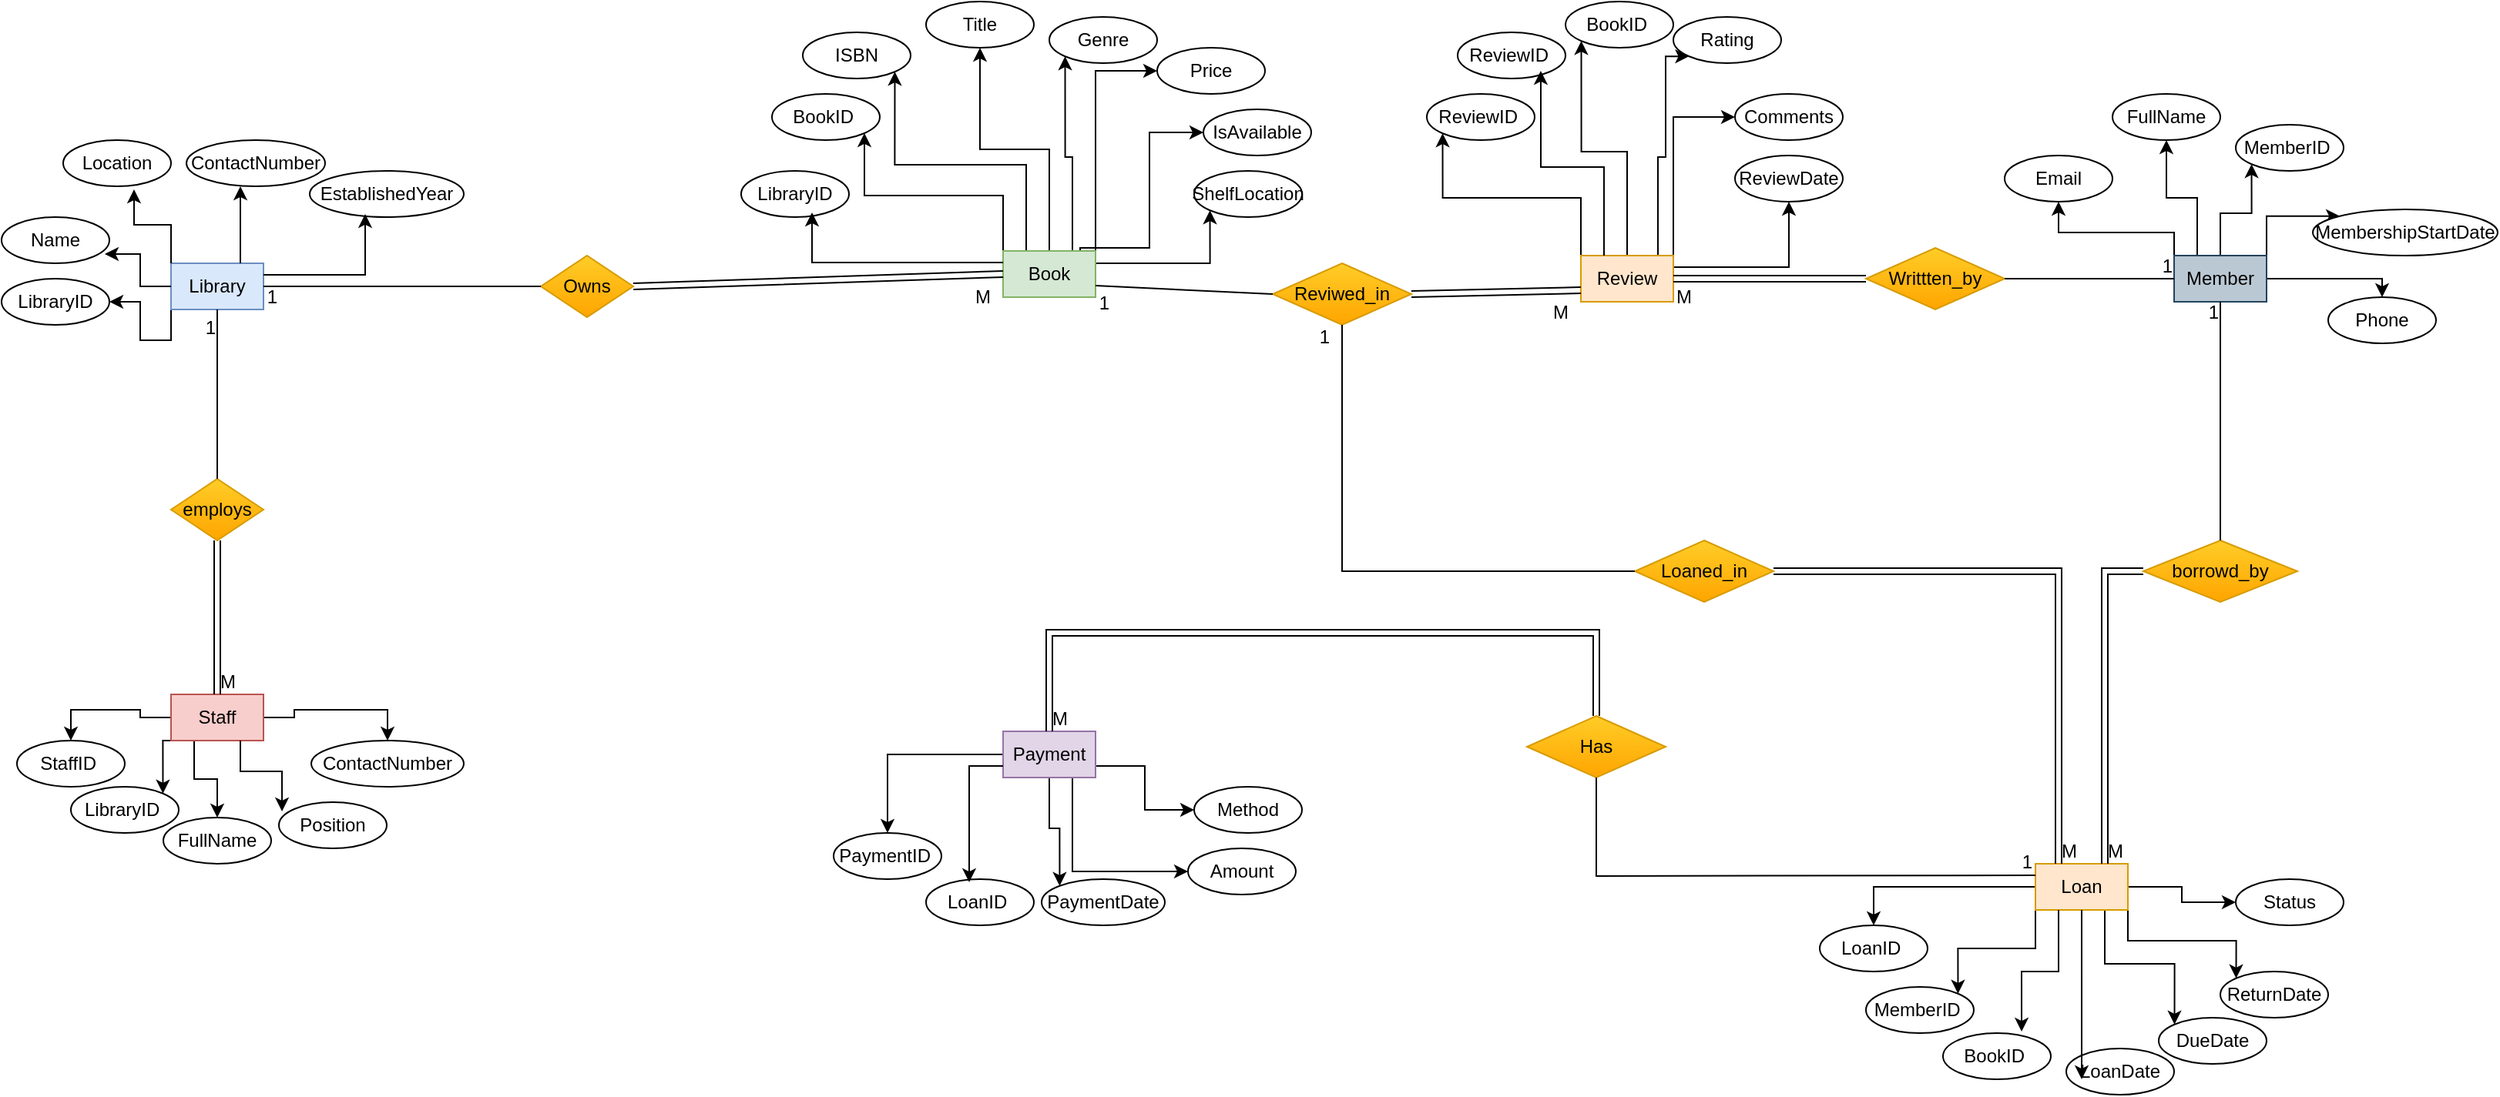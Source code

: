 <mxfile version="27.1.1">
  <diagram name="Page-1" id="rBHFA6Y7nBq18i1wPeov">
    <mxGraphModel dx="464" dy="776" grid="1" gridSize="10" guides="1" tooltips="1" connect="1" arrows="1" fold="1" page="1" pageScale="1" pageWidth="827" pageHeight="1169" math="0" shadow="0">
      <root>
        <mxCell id="0" />
        <mxCell id="1" parent="0" />
        <mxCell id="kbJRGEqropHdvLp3n68f-18" style="edgeStyle=orthogonalEdgeStyle;rounded=0;orthogonalLoop=1;jettySize=auto;html=1;exitX=0;exitY=1;exitDx=0;exitDy=0;entryX=1;entryY=0.5;entryDx=0;entryDy=0;" parent="1" source="kbJRGEqropHdvLp3n68f-1" target="kbJRGEqropHdvLp3n68f-14" edge="1">
          <mxGeometry relative="1" as="geometry" />
        </mxCell>
        <mxCell id="kbJRGEqropHdvLp3n68f-1" value="Library" style="rounded=0;whiteSpace=wrap;html=1;fillColor=#dae8fc;strokeColor=#6c8ebf;" parent="1" vertex="1">
          <mxGeometry x="130" y="310" width="60" height="30" as="geometry" />
        </mxCell>
        <mxCell id="kbJRGEqropHdvLp3n68f-150" style="edgeStyle=orthogonalEdgeStyle;rounded=0;orthogonalLoop=1;jettySize=auto;html=1;exitX=0;exitY=0;exitDx=0;exitDy=0;" parent="1" source="kbJRGEqropHdvLp3n68f-2" target="kbJRGEqropHdvLp3n68f-26" edge="1">
          <mxGeometry relative="1" as="geometry">
            <Array as="points">
              <mxPoint x="670" y="266" />
              <mxPoint x="580" y="266" />
            </Array>
          </mxGeometry>
        </mxCell>
        <mxCell id="kbJRGEqropHdvLp3n68f-151" style="edgeStyle=orthogonalEdgeStyle;rounded=0;orthogonalLoop=1;jettySize=auto;html=1;exitX=0.25;exitY=0;exitDx=0;exitDy=0;entryX=1;entryY=1;entryDx=0;entryDy=0;" parent="1" source="kbJRGEqropHdvLp3n68f-2" target="kbJRGEqropHdvLp3n68f-25" edge="1">
          <mxGeometry relative="1" as="geometry" />
        </mxCell>
        <mxCell id="kbJRGEqropHdvLp3n68f-152" style="edgeStyle=orthogonalEdgeStyle;rounded=0;orthogonalLoop=1;jettySize=auto;html=1;exitX=0.5;exitY=0;exitDx=0;exitDy=0;entryX=0.5;entryY=1;entryDx=0;entryDy=0;" parent="1" source="kbJRGEqropHdvLp3n68f-2" target="kbJRGEqropHdvLp3n68f-24" edge="1">
          <mxGeometry relative="1" as="geometry">
            <mxPoint x="670" y="190" as="targetPoint" />
          </mxGeometry>
        </mxCell>
        <mxCell id="kbJRGEqropHdvLp3n68f-153" style="edgeStyle=orthogonalEdgeStyle;rounded=0;orthogonalLoop=1;jettySize=auto;html=1;exitX=0.75;exitY=0;exitDx=0;exitDy=0;entryX=0;entryY=1;entryDx=0;entryDy=0;" parent="1" source="kbJRGEqropHdvLp3n68f-2" target="kbJRGEqropHdvLp3n68f-23" edge="1">
          <mxGeometry relative="1" as="geometry" />
        </mxCell>
        <mxCell id="kbJRGEqropHdvLp3n68f-154" style="edgeStyle=orthogonalEdgeStyle;rounded=0;orthogonalLoop=1;jettySize=auto;html=1;exitX=1;exitY=0;exitDx=0;exitDy=0;entryX=0;entryY=0.5;entryDx=0;entryDy=0;" parent="1" source="kbJRGEqropHdvLp3n68f-2" target="kbJRGEqropHdvLp3n68f-22" edge="1">
          <mxGeometry relative="1" as="geometry" />
        </mxCell>
        <mxCell id="kbJRGEqropHdvLp3n68f-155" style="edgeStyle=orthogonalEdgeStyle;rounded=0;orthogonalLoop=1;jettySize=auto;html=1;exitX=1;exitY=0.25;exitDx=0;exitDy=0;entryX=0;entryY=0.5;entryDx=0;entryDy=0;" parent="1" source="kbJRGEqropHdvLp3n68f-2" target="kbJRGEqropHdvLp3n68f-21" edge="1">
          <mxGeometry relative="1" as="geometry">
            <Array as="points">
              <mxPoint x="720" y="310" />
              <mxPoint x="720" y="300" />
              <mxPoint x="765" y="300" />
              <mxPoint x="765" y="225" />
            </Array>
          </mxGeometry>
        </mxCell>
        <mxCell id="kbJRGEqropHdvLp3n68f-156" style="edgeStyle=orthogonalEdgeStyle;rounded=0;orthogonalLoop=1;jettySize=auto;html=1;exitX=1;exitY=0.5;exitDx=0;exitDy=0;entryX=0;entryY=1;entryDx=0;entryDy=0;" parent="1" source="kbJRGEqropHdvLp3n68f-2" target="kbJRGEqropHdvLp3n68f-34" edge="1">
          <mxGeometry relative="1" as="geometry">
            <Array as="points">
              <mxPoint x="730" y="310" />
              <mxPoint x="804" y="310" />
            </Array>
          </mxGeometry>
        </mxCell>
        <mxCell id="kbJRGEqropHdvLp3n68f-2" value="Book" style="rounded=0;whiteSpace=wrap;html=1;fillColor=#d5e8d4;strokeColor=#82b366;" parent="1" vertex="1">
          <mxGeometry x="670" y="302" width="60" height="30" as="geometry" />
        </mxCell>
        <mxCell id="kbJRGEqropHdvLp3n68f-164" style="edgeStyle=orthogonalEdgeStyle;rounded=0;orthogonalLoop=1;jettySize=auto;html=1;exitX=0;exitY=0;exitDx=0;exitDy=0;entryX=0.5;entryY=1;entryDx=0;entryDy=0;" parent="1" source="kbJRGEqropHdvLp3n68f-3" target="kbJRGEqropHdvLp3n68f-30" edge="1">
          <mxGeometry relative="1" as="geometry">
            <Array as="points">
              <mxPoint x="1430" y="290" />
              <mxPoint x="1355" y="290" />
            </Array>
          </mxGeometry>
        </mxCell>
        <mxCell id="kbJRGEqropHdvLp3n68f-165" style="edgeStyle=orthogonalEdgeStyle;rounded=0;orthogonalLoop=1;jettySize=auto;html=1;exitX=0.25;exitY=0;exitDx=0;exitDy=0;entryX=0.5;entryY=1;entryDx=0;entryDy=0;" parent="1" source="kbJRGEqropHdvLp3n68f-3" target="kbJRGEqropHdvLp3n68f-29" edge="1">
          <mxGeometry relative="1" as="geometry" />
        </mxCell>
        <mxCell id="kbJRGEqropHdvLp3n68f-166" style="edgeStyle=orthogonalEdgeStyle;rounded=0;orthogonalLoop=1;jettySize=auto;html=1;exitX=0.5;exitY=0;exitDx=0;exitDy=0;entryX=0;entryY=1;entryDx=0;entryDy=0;" parent="1" source="kbJRGEqropHdvLp3n68f-3" target="kbJRGEqropHdvLp3n68f-28" edge="1">
          <mxGeometry relative="1" as="geometry" />
        </mxCell>
        <mxCell id="kbJRGEqropHdvLp3n68f-167" style="edgeStyle=orthogonalEdgeStyle;rounded=0;orthogonalLoop=1;jettySize=auto;html=1;exitX=1;exitY=0;exitDx=0;exitDy=0;entryX=0;entryY=0;entryDx=0;entryDy=0;" parent="1" source="kbJRGEqropHdvLp3n68f-3" target="kbJRGEqropHdvLp3n68f-32" edge="1">
          <mxGeometry relative="1" as="geometry" />
        </mxCell>
        <mxCell id="kbJRGEqropHdvLp3n68f-168" style="edgeStyle=orthogonalEdgeStyle;rounded=0;orthogonalLoop=1;jettySize=auto;html=1;exitX=1;exitY=0.5;exitDx=0;exitDy=0;entryX=0.5;entryY=0;entryDx=0;entryDy=0;" parent="1" source="kbJRGEqropHdvLp3n68f-3" target="kbJRGEqropHdvLp3n68f-31" edge="1">
          <mxGeometry relative="1" as="geometry">
            <Array as="points">
              <mxPoint x="1565" y="320" />
            </Array>
          </mxGeometry>
        </mxCell>
        <mxCell id="kbJRGEqropHdvLp3n68f-3" value="Member" style="rounded=0;whiteSpace=wrap;html=1;fillColor=#bac8d3;strokeColor=#23445d;" parent="1" vertex="1">
          <mxGeometry x="1430" y="305" width="60" height="30" as="geometry" />
        </mxCell>
        <mxCell id="kbJRGEqropHdvLp3n68f-67" style="edgeStyle=orthogonalEdgeStyle;rounded=0;orthogonalLoop=1;jettySize=auto;html=1;exitX=0;exitY=0.5;exitDx=0;exitDy=0;" parent="1" source="kbJRGEqropHdvLp3n68f-5" target="kbJRGEqropHdvLp3n68f-35" edge="1">
          <mxGeometry relative="1" as="geometry" />
        </mxCell>
        <mxCell id="kbJRGEqropHdvLp3n68f-68" style="edgeStyle=orthogonalEdgeStyle;rounded=0;orthogonalLoop=1;jettySize=auto;html=1;exitX=0;exitY=1;exitDx=0;exitDy=0;entryX=1;entryY=0;entryDx=0;entryDy=0;" parent="1" source="kbJRGEqropHdvLp3n68f-5" target="kbJRGEqropHdvLp3n68f-36" edge="1">
          <mxGeometry relative="1" as="geometry" />
        </mxCell>
        <mxCell id="kbJRGEqropHdvLp3n68f-71" style="edgeStyle=orthogonalEdgeStyle;rounded=0;orthogonalLoop=1;jettySize=auto;html=1;exitX=0.75;exitY=1;exitDx=0;exitDy=0;entryX=0;entryY=0;entryDx=0;entryDy=0;" parent="1" source="kbJRGEqropHdvLp3n68f-5" target="kbJRGEqropHdvLp3n68f-39" edge="1">
          <mxGeometry relative="1" as="geometry" />
        </mxCell>
        <mxCell id="kbJRGEqropHdvLp3n68f-73" style="edgeStyle=orthogonalEdgeStyle;rounded=0;orthogonalLoop=1;jettySize=auto;html=1;exitX=1;exitY=1;exitDx=0;exitDy=0;entryX=0;entryY=0;entryDx=0;entryDy=0;" parent="1" source="kbJRGEqropHdvLp3n68f-5" target="kbJRGEqropHdvLp3n68f-40" edge="1">
          <mxGeometry relative="1" as="geometry" />
        </mxCell>
        <mxCell id="kbJRGEqropHdvLp3n68f-74" style="edgeStyle=orthogonalEdgeStyle;rounded=0;orthogonalLoop=1;jettySize=auto;html=1;exitX=1;exitY=0.5;exitDx=0;exitDy=0;entryX=0;entryY=0.5;entryDx=0;entryDy=0;" parent="1" source="kbJRGEqropHdvLp3n68f-5" target="kbJRGEqropHdvLp3n68f-41" edge="1">
          <mxGeometry relative="1" as="geometry" />
        </mxCell>
        <mxCell id="kbJRGEqropHdvLp3n68f-5" value="Loan" style="rounded=0;whiteSpace=wrap;html=1;fillColor=#ffe6cc;strokeColor=#d79b00;" parent="1" vertex="1">
          <mxGeometry x="1340" y="700" width="60" height="30" as="geometry" />
        </mxCell>
        <mxCell id="kbJRGEqropHdvLp3n68f-80" style="edgeStyle=orthogonalEdgeStyle;rounded=0;orthogonalLoop=1;jettySize=auto;html=1;exitX=0;exitY=0.5;exitDx=0;exitDy=0;" parent="1" source="kbJRGEqropHdvLp3n68f-6" target="kbJRGEqropHdvLp3n68f-45" edge="1">
          <mxGeometry relative="1" as="geometry" />
        </mxCell>
        <mxCell id="kbJRGEqropHdvLp3n68f-169" style="edgeStyle=orthogonalEdgeStyle;rounded=0;orthogonalLoop=1;jettySize=auto;html=1;exitX=1;exitY=0.75;exitDx=0;exitDy=0;entryX=0;entryY=0.5;entryDx=0;entryDy=0;" parent="1" source="kbJRGEqropHdvLp3n68f-6" target="kbJRGEqropHdvLp3n68f-47" edge="1">
          <mxGeometry relative="1" as="geometry" />
        </mxCell>
        <mxCell id="kbJRGEqropHdvLp3n68f-171" style="edgeStyle=orthogonalEdgeStyle;rounded=0;orthogonalLoop=1;jettySize=auto;html=1;exitX=0.5;exitY=1;exitDx=0;exitDy=0;entryX=0;entryY=0;entryDx=0;entryDy=0;" parent="1" source="kbJRGEqropHdvLp3n68f-6" target="kbJRGEqropHdvLp3n68f-44" edge="1">
          <mxGeometry relative="1" as="geometry" />
        </mxCell>
        <mxCell id="kbJRGEqropHdvLp3n68f-172" style="edgeStyle=orthogonalEdgeStyle;rounded=0;orthogonalLoop=1;jettySize=auto;html=1;exitX=0.75;exitY=1;exitDx=0;exitDy=0;entryX=0;entryY=0.5;entryDx=0;entryDy=0;" parent="1" source="kbJRGEqropHdvLp3n68f-6" target="kbJRGEqropHdvLp3n68f-46" edge="1">
          <mxGeometry relative="1" as="geometry" />
        </mxCell>
        <mxCell id="kbJRGEqropHdvLp3n68f-6" value="Payment" style="rounded=0;whiteSpace=wrap;html=1;fillColor=#e1d5e7;strokeColor=#9673a6;" parent="1" vertex="1">
          <mxGeometry x="670" y="614" width="60" height="30" as="geometry" />
        </mxCell>
        <mxCell id="kbJRGEqropHdvLp3n68f-75" style="edgeStyle=orthogonalEdgeStyle;rounded=0;orthogonalLoop=1;jettySize=auto;html=1;exitX=0;exitY=0.5;exitDx=0;exitDy=0;entryX=0.5;entryY=0;entryDx=0;entryDy=0;" parent="1" source="kbJRGEqropHdvLp3n68f-7" target="kbJRGEqropHdvLp3n68f-49" edge="1">
          <mxGeometry relative="1" as="geometry" />
        </mxCell>
        <mxCell id="kbJRGEqropHdvLp3n68f-76" style="edgeStyle=orthogonalEdgeStyle;rounded=0;orthogonalLoop=1;jettySize=auto;html=1;exitX=0;exitY=1;exitDx=0;exitDy=0;entryX=1;entryY=0;entryDx=0;entryDy=0;" parent="1" source="kbJRGEqropHdvLp3n68f-7" target="kbJRGEqropHdvLp3n68f-50" edge="1">
          <mxGeometry relative="1" as="geometry" />
        </mxCell>
        <mxCell id="kbJRGEqropHdvLp3n68f-77" style="edgeStyle=orthogonalEdgeStyle;rounded=0;orthogonalLoop=1;jettySize=auto;html=1;exitX=0.25;exitY=1;exitDx=0;exitDy=0;" parent="1" source="kbJRGEqropHdvLp3n68f-7" target="kbJRGEqropHdvLp3n68f-51" edge="1">
          <mxGeometry relative="1" as="geometry" />
        </mxCell>
        <mxCell id="kbJRGEqropHdvLp3n68f-79" style="edgeStyle=orthogonalEdgeStyle;rounded=0;orthogonalLoop=1;jettySize=auto;html=1;exitX=1;exitY=0.5;exitDx=0;exitDy=0;entryX=0.5;entryY=0;entryDx=0;entryDy=0;" parent="1" source="kbJRGEqropHdvLp3n68f-7" target="kbJRGEqropHdvLp3n68f-53" edge="1">
          <mxGeometry relative="1" as="geometry" />
        </mxCell>
        <mxCell id="kbJRGEqropHdvLp3n68f-7" value="Staff" style="rounded=0;whiteSpace=wrap;html=1;fillColor=#f8cecc;strokeColor=#b85450;" parent="1" vertex="1">
          <mxGeometry x="130" y="590" width="60" height="30" as="geometry" />
        </mxCell>
        <mxCell id="kbJRGEqropHdvLp3n68f-157" style="edgeStyle=orthogonalEdgeStyle;rounded=0;orthogonalLoop=1;jettySize=auto;html=1;exitX=0;exitY=0;exitDx=0;exitDy=0;entryX=0;entryY=1;entryDx=0;entryDy=0;" parent="1" source="kbJRGEqropHdvLp3n68f-8" target="kbJRGEqropHdvLp3n68f-54" edge="1">
          <mxGeometry relative="1" as="geometry" />
        </mxCell>
        <mxCell id="kbJRGEqropHdvLp3n68f-159" style="edgeStyle=orthogonalEdgeStyle;rounded=0;orthogonalLoop=1;jettySize=auto;html=1;exitX=0.5;exitY=0;exitDx=0;exitDy=0;entryX=0;entryY=1;entryDx=0;entryDy=0;" parent="1" source="kbJRGEqropHdvLp3n68f-8" target="kbJRGEqropHdvLp3n68f-56" edge="1">
          <mxGeometry relative="1" as="geometry" />
        </mxCell>
        <mxCell id="kbJRGEqropHdvLp3n68f-160" style="edgeStyle=orthogonalEdgeStyle;rounded=0;orthogonalLoop=1;jettySize=auto;html=1;exitX=0.75;exitY=0;exitDx=0;exitDy=0;entryX=0;entryY=1;entryDx=0;entryDy=0;" parent="1" source="kbJRGEqropHdvLp3n68f-8" target="kbJRGEqropHdvLp3n68f-57" edge="1">
          <mxGeometry relative="1" as="geometry">
            <Array as="points">
              <mxPoint x="1095" y="241" />
              <mxPoint x="1100" y="241" />
              <mxPoint x="1100" y="176" />
            </Array>
          </mxGeometry>
        </mxCell>
        <mxCell id="kbJRGEqropHdvLp3n68f-161" style="edgeStyle=orthogonalEdgeStyle;rounded=0;orthogonalLoop=1;jettySize=auto;html=1;exitX=1;exitY=0;exitDx=0;exitDy=0;entryX=0;entryY=0.5;entryDx=0;entryDy=0;" parent="1" source="kbJRGEqropHdvLp3n68f-8" target="kbJRGEqropHdvLp3n68f-58" edge="1">
          <mxGeometry relative="1" as="geometry" />
        </mxCell>
        <mxCell id="kbJRGEqropHdvLp3n68f-162" style="edgeStyle=orthogonalEdgeStyle;rounded=0;orthogonalLoop=1;jettySize=auto;html=1;exitX=1;exitY=0.25;exitDx=0;exitDy=0;" parent="1" source="kbJRGEqropHdvLp3n68f-8" target="kbJRGEqropHdvLp3n68f-59" edge="1">
          <mxGeometry relative="1" as="geometry" />
        </mxCell>
        <mxCell id="kbJRGEqropHdvLp3n68f-8" value="Review" style="rounded=0;whiteSpace=wrap;html=1;fillColor=#ffe6cc;strokeColor=#d79b00;" parent="1" vertex="1">
          <mxGeometry x="1045" y="305" width="60" height="30" as="geometry" />
        </mxCell>
        <mxCell id="kbJRGEqropHdvLp3n68f-10" value="Location" style="ellipse;whiteSpace=wrap;html=1;" parent="1" vertex="1">
          <mxGeometry x="60" y="230" width="70" height="30" as="geometry" />
        </mxCell>
        <mxCell id="kbJRGEqropHdvLp3n68f-11" value="ContactNumber" style="ellipse;whiteSpace=wrap;html=1;" parent="1" vertex="1">
          <mxGeometry x="140" y="230" width="90" height="30" as="geometry" />
        </mxCell>
        <mxCell id="kbJRGEqropHdvLp3n68f-12" value="EstablishedYear" style="ellipse;whiteSpace=wrap;html=1;" parent="1" vertex="1">
          <mxGeometry x="220" y="250" width="100" height="30" as="geometry" />
        </mxCell>
        <mxCell id="kbJRGEqropHdvLp3n68f-13" value="Name" style="ellipse;whiteSpace=wrap;html=1;" parent="1" vertex="1">
          <mxGeometry x="20" y="280" width="70" height="30" as="geometry" />
        </mxCell>
        <mxCell id="kbJRGEqropHdvLp3n68f-14" value="LibraryID" style="ellipse;whiteSpace=wrap;html=1;" parent="1" vertex="1">
          <mxGeometry x="20" y="320" width="70" height="30" as="geometry" />
        </mxCell>
        <mxCell id="kbJRGEqropHdvLp3n68f-15" style="edgeStyle=orthogonalEdgeStyle;rounded=0;orthogonalLoop=1;jettySize=auto;html=1;exitX=1;exitY=0.25;exitDx=0;exitDy=0;entryX=0.36;entryY=0.933;entryDx=0;entryDy=0;entryPerimeter=0;" parent="1" source="kbJRGEqropHdvLp3n68f-1" target="kbJRGEqropHdvLp3n68f-12" edge="1">
          <mxGeometry relative="1" as="geometry" />
        </mxCell>
        <mxCell id="kbJRGEqropHdvLp3n68f-16" style="edgeStyle=orthogonalEdgeStyle;rounded=0;orthogonalLoop=1;jettySize=auto;html=1;exitX=0.75;exitY=0;exitDx=0;exitDy=0;entryX=0.389;entryY=1;entryDx=0;entryDy=0;entryPerimeter=0;" parent="1" source="kbJRGEqropHdvLp3n68f-1" target="kbJRGEqropHdvLp3n68f-11" edge="1">
          <mxGeometry relative="1" as="geometry" />
        </mxCell>
        <mxCell id="kbJRGEqropHdvLp3n68f-19" style="edgeStyle=orthogonalEdgeStyle;rounded=0;orthogonalLoop=1;jettySize=auto;html=1;exitX=0;exitY=0.5;exitDx=0;exitDy=0;entryX=0.957;entryY=0.8;entryDx=0;entryDy=0;entryPerimeter=0;" parent="1" source="kbJRGEqropHdvLp3n68f-1" target="kbJRGEqropHdvLp3n68f-13" edge="1">
          <mxGeometry relative="1" as="geometry" />
        </mxCell>
        <mxCell id="kbJRGEqropHdvLp3n68f-20" style="edgeStyle=orthogonalEdgeStyle;rounded=0;orthogonalLoop=1;jettySize=auto;html=1;exitX=0;exitY=0;exitDx=0;exitDy=0;entryX=0.657;entryY=1.067;entryDx=0;entryDy=0;entryPerimeter=0;" parent="1" source="kbJRGEqropHdvLp3n68f-1" target="kbJRGEqropHdvLp3n68f-10" edge="1">
          <mxGeometry relative="1" as="geometry" />
        </mxCell>
        <mxCell id="kbJRGEqropHdvLp3n68f-21" value="IsAvailable" style="ellipse;whiteSpace=wrap;html=1;" parent="1" vertex="1">
          <mxGeometry x="800" y="210" width="70" height="30" as="geometry" />
        </mxCell>
        <mxCell id="kbJRGEqropHdvLp3n68f-22" value="Price" style="ellipse;whiteSpace=wrap;html=1;" parent="1" vertex="1">
          <mxGeometry x="770" y="170" width="70" height="30" as="geometry" />
        </mxCell>
        <mxCell id="kbJRGEqropHdvLp3n68f-23" value="Genre" style="ellipse;whiteSpace=wrap;html=1;" parent="1" vertex="1">
          <mxGeometry x="700" y="150" width="70" height="30" as="geometry" />
        </mxCell>
        <mxCell id="kbJRGEqropHdvLp3n68f-24" value="Title" style="ellipse;whiteSpace=wrap;html=1;" parent="1" vertex="1">
          <mxGeometry x="620" y="140" width="70" height="30" as="geometry" />
        </mxCell>
        <mxCell id="kbJRGEqropHdvLp3n68f-25" value="ISBN" style="ellipse;whiteSpace=wrap;html=1;" parent="1" vertex="1">
          <mxGeometry x="540" y="160" width="70" height="30" as="geometry" />
        </mxCell>
        <mxCell id="kbJRGEqropHdvLp3n68f-26" value="BookID&amp;nbsp;" style="ellipse;whiteSpace=wrap;html=1;" parent="1" vertex="1">
          <mxGeometry x="520" y="200" width="70" height="30" as="geometry" />
        </mxCell>
        <mxCell id="kbJRGEqropHdvLp3n68f-27" value="LibraryID" style="ellipse;whiteSpace=wrap;html=1;" parent="1" vertex="1">
          <mxGeometry x="500" y="250" width="70" height="30" as="geometry" />
        </mxCell>
        <mxCell id="kbJRGEqropHdvLp3n68f-28" value="MemberID&amp;nbsp;" style="ellipse;whiteSpace=wrap;html=1;" parent="1" vertex="1">
          <mxGeometry x="1470" y="220" width="70" height="30" as="geometry" />
        </mxCell>
        <mxCell id="kbJRGEqropHdvLp3n68f-29" value="FullName" style="ellipse;whiteSpace=wrap;html=1;" parent="1" vertex="1">
          <mxGeometry x="1390" y="200" width="70" height="30" as="geometry" />
        </mxCell>
        <mxCell id="kbJRGEqropHdvLp3n68f-30" value="Email" style="ellipse;whiteSpace=wrap;html=1;" parent="1" vertex="1">
          <mxGeometry x="1320" y="240" width="70" height="30" as="geometry" />
        </mxCell>
        <mxCell id="kbJRGEqropHdvLp3n68f-31" value="Phone" style="ellipse;whiteSpace=wrap;html=1;" parent="1" vertex="1">
          <mxGeometry x="1530" y="332" width="70" height="30" as="geometry" />
        </mxCell>
        <mxCell id="kbJRGEqropHdvLp3n68f-32" value="MembershipStartDate" style="ellipse;whiteSpace=wrap;html=1;" parent="1" vertex="1">
          <mxGeometry x="1520" y="275" width="120" height="30" as="geometry" />
        </mxCell>
        <mxCell id="kbJRGEqropHdvLp3n68f-34" value="ShelfLocation" style="ellipse;whiteSpace=wrap;html=1;" parent="1" vertex="1">
          <mxGeometry x="794" y="250" width="70" height="30" as="geometry" />
        </mxCell>
        <mxCell id="kbJRGEqropHdvLp3n68f-35" value="LoanID&amp;nbsp;" style="ellipse;whiteSpace=wrap;html=1;" parent="1" vertex="1">
          <mxGeometry x="1200" y="740" width="70" height="30" as="geometry" />
        </mxCell>
        <mxCell id="kbJRGEqropHdvLp3n68f-36" value="MemberID&amp;nbsp;" style="ellipse;whiteSpace=wrap;html=1;" parent="1" vertex="1">
          <mxGeometry x="1230" y="780" width="70" height="30" as="geometry" />
        </mxCell>
        <mxCell id="kbJRGEqropHdvLp3n68f-37" value="BookID&amp;nbsp;" style="ellipse;whiteSpace=wrap;html=1;" parent="1" vertex="1">
          <mxGeometry x="1280" y="810" width="70" height="30" as="geometry" />
        </mxCell>
        <mxCell id="kbJRGEqropHdvLp3n68f-38" value="LoanDate" style="ellipse;whiteSpace=wrap;html=1;" parent="1" vertex="1">
          <mxGeometry x="1360" y="820" width="70" height="30" as="geometry" />
        </mxCell>
        <mxCell id="kbJRGEqropHdvLp3n68f-39" value="DueDate" style="ellipse;whiteSpace=wrap;html=1;" parent="1" vertex="1">
          <mxGeometry x="1420" y="800" width="70" height="30" as="geometry" />
        </mxCell>
        <mxCell id="kbJRGEqropHdvLp3n68f-40" value="ReturnDate" style="ellipse;whiteSpace=wrap;html=1;" parent="1" vertex="1">
          <mxGeometry x="1460" y="770" width="70" height="30" as="geometry" />
        </mxCell>
        <mxCell id="kbJRGEqropHdvLp3n68f-41" value="Status" style="ellipse;whiteSpace=wrap;html=1;" parent="1" vertex="1">
          <mxGeometry x="1470" y="710" width="70" height="30" as="geometry" />
        </mxCell>
        <mxCell id="kbJRGEqropHdvLp3n68f-42" value="LoanID&amp;nbsp;" style="ellipse;whiteSpace=wrap;html=1;" parent="1" vertex="1">
          <mxGeometry x="620" y="710" width="70" height="30" as="geometry" />
        </mxCell>
        <mxCell id="kbJRGEqropHdvLp3n68f-44" value="PaymentDate" style="ellipse;whiteSpace=wrap;html=1;" parent="1" vertex="1">
          <mxGeometry x="695" y="710" width="80" height="30" as="geometry" />
        </mxCell>
        <mxCell id="kbJRGEqropHdvLp3n68f-45" value="PaymentID&amp;nbsp;" style="ellipse;whiteSpace=wrap;html=1;" parent="1" vertex="1">
          <mxGeometry x="560" y="680" width="70" height="30" as="geometry" />
        </mxCell>
        <mxCell id="kbJRGEqropHdvLp3n68f-46" value="&lt;div&gt;Amount&lt;/div&gt;" style="ellipse;whiteSpace=wrap;html=1;" parent="1" vertex="1">
          <mxGeometry x="790" y="690" width="70" height="30" as="geometry" />
        </mxCell>
        <mxCell id="kbJRGEqropHdvLp3n68f-47" value="Method" style="ellipse;whiteSpace=wrap;html=1;" parent="1" vertex="1">
          <mxGeometry x="794" y="650" width="70" height="30" as="geometry" />
        </mxCell>
        <mxCell id="kbJRGEqropHdvLp3n68f-49" value="StaffID&amp;nbsp;" style="ellipse;whiteSpace=wrap;html=1;" parent="1" vertex="1">
          <mxGeometry x="30" y="620" width="70" height="30" as="geometry" />
        </mxCell>
        <mxCell id="kbJRGEqropHdvLp3n68f-50" value="LibraryID&amp;nbsp;" style="ellipse;whiteSpace=wrap;html=1;" parent="1" vertex="1">
          <mxGeometry x="65" y="650" width="70" height="30" as="geometry" />
        </mxCell>
        <mxCell id="kbJRGEqropHdvLp3n68f-51" value="FullName" style="ellipse;whiteSpace=wrap;html=1;" parent="1" vertex="1">
          <mxGeometry x="125" y="670" width="70" height="30" as="geometry" />
        </mxCell>
        <mxCell id="kbJRGEqropHdvLp3n68f-52" value="Position" style="ellipse;whiteSpace=wrap;html=1;" parent="1" vertex="1">
          <mxGeometry x="200" y="660" width="70" height="30" as="geometry" />
        </mxCell>
        <mxCell id="kbJRGEqropHdvLp3n68f-53" value="ContactNumber" style="ellipse;whiteSpace=wrap;html=1;" parent="1" vertex="1">
          <mxGeometry x="221" y="620" width="99" height="30" as="geometry" />
        </mxCell>
        <mxCell id="kbJRGEqropHdvLp3n68f-54" value="ReviewID&amp;nbsp;" style="ellipse;whiteSpace=wrap;html=1;" parent="1" vertex="1">
          <mxGeometry x="945" y="200" width="70" height="30" as="geometry" />
        </mxCell>
        <mxCell id="kbJRGEqropHdvLp3n68f-55" value="ReviewID&amp;nbsp;" style="ellipse;whiteSpace=wrap;html=1;" parent="1" vertex="1">
          <mxGeometry x="965" y="160" width="70" height="30" as="geometry" />
        </mxCell>
        <mxCell id="kbJRGEqropHdvLp3n68f-56" value="BookID&amp;nbsp;" style="ellipse;whiteSpace=wrap;html=1;" parent="1" vertex="1">
          <mxGeometry x="1035" y="140" width="70" height="30" as="geometry" />
        </mxCell>
        <mxCell id="kbJRGEqropHdvLp3n68f-57" value="Rating" style="ellipse;whiteSpace=wrap;html=1;" parent="1" vertex="1">
          <mxGeometry x="1105" y="150" width="70" height="30" as="geometry" />
        </mxCell>
        <mxCell id="kbJRGEqropHdvLp3n68f-58" value="Comments" style="ellipse;whiteSpace=wrap;html=1;" parent="1" vertex="1">
          <mxGeometry x="1145" y="200" width="70" height="30" as="geometry" />
        </mxCell>
        <mxCell id="kbJRGEqropHdvLp3n68f-59" value="ReviewDate" style="ellipse;whiteSpace=wrap;html=1;" parent="1" vertex="1">
          <mxGeometry x="1145" y="240" width="70" height="30" as="geometry" />
        </mxCell>
        <mxCell id="kbJRGEqropHdvLp3n68f-69" style="edgeStyle=orthogonalEdgeStyle;rounded=0;orthogonalLoop=1;jettySize=auto;html=1;exitX=0.25;exitY=1;exitDx=0;exitDy=0;entryX=0.729;entryY=-0.033;entryDx=0;entryDy=0;entryPerimeter=0;" parent="1" source="kbJRGEqropHdvLp3n68f-5" target="kbJRGEqropHdvLp3n68f-37" edge="1">
          <mxGeometry relative="1" as="geometry" />
        </mxCell>
        <mxCell id="kbJRGEqropHdvLp3n68f-70" style="edgeStyle=orthogonalEdgeStyle;rounded=0;orthogonalLoop=1;jettySize=auto;html=1;exitX=0.5;exitY=1;exitDx=0;exitDy=0;entryX=0.143;entryY=0.667;entryDx=0;entryDy=0;entryPerimeter=0;" parent="1" source="kbJRGEqropHdvLp3n68f-5" target="kbJRGEqropHdvLp3n68f-38" edge="1">
          <mxGeometry relative="1" as="geometry" />
        </mxCell>
        <mxCell id="kbJRGEqropHdvLp3n68f-78" style="edgeStyle=orthogonalEdgeStyle;rounded=0;orthogonalLoop=1;jettySize=auto;html=1;exitX=0.75;exitY=1;exitDx=0;exitDy=0;entryX=0.029;entryY=0.2;entryDx=0;entryDy=0;entryPerimeter=0;" parent="1" source="kbJRGEqropHdvLp3n68f-7" target="kbJRGEqropHdvLp3n68f-52" edge="1">
          <mxGeometry relative="1" as="geometry" />
        </mxCell>
        <mxCell id="kbJRGEqropHdvLp3n68f-108" value="Owns" style="rhombus;whiteSpace=wrap;html=1;fillColor=#ffcd28;gradientColor=#ffa500;strokeColor=#d79b00;" parent="1" vertex="1">
          <mxGeometry x="370" y="305" width="60" height="40" as="geometry" />
        </mxCell>
        <mxCell id="kbJRGEqropHdvLp3n68f-118" value="employs" style="rhombus;whiteSpace=wrap;html=1;fillColor=#ffcd28;gradientColor=#ffa500;strokeColor=#d79b00;" parent="1" vertex="1">
          <mxGeometry x="130" y="450" width="60" height="40" as="geometry" />
        </mxCell>
        <mxCell id="kbJRGEqropHdvLp3n68f-128" value="Reviwed_in" style="rhombus;whiteSpace=wrap;html=1;fillColor=#ffcd28;gradientColor=#ffa500;strokeColor=#d79b00;" parent="1" vertex="1">
          <mxGeometry x="845" y="310" width="90" height="40" as="geometry" />
        </mxCell>
        <mxCell id="kbJRGEqropHdvLp3n68f-132" value="Writtten_by" style="rhombus;whiteSpace=wrap;html=1;fillColor=#ffcd28;gradientColor=#ffa500;strokeColor=#d79b00;" parent="1" vertex="1">
          <mxGeometry x="1230" y="300" width="90" height="40" as="geometry" />
        </mxCell>
        <mxCell id="kbJRGEqropHdvLp3n68f-136" value="Loaned_in" style="rhombus;whiteSpace=wrap;html=1;fillColor=#ffcd28;gradientColor=#ffa500;strokeColor=#d79b00;" parent="1" vertex="1">
          <mxGeometry x="1080" y="490" width="90" height="40" as="geometry" />
        </mxCell>
        <mxCell id="kbJRGEqropHdvLp3n68f-141" value="borrowd_by" style="rhombus;whiteSpace=wrap;html=1;fillColor=#ffcd28;gradientColor=#ffa500;strokeColor=#d79b00;" parent="1" vertex="1">
          <mxGeometry x="1410" y="490" width="100" height="40" as="geometry" />
        </mxCell>
        <mxCell id="kbJRGEqropHdvLp3n68f-145" value="Has" style="rhombus;whiteSpace=wrap;html=1;fillColor=#ffcd28;gradientColor=#ffa500;strokeColor=#d79b00;" parent="1" vertex="1">
          <mxGeometry x="1010" y="604" width="90" height="40" as="geometry" />
        </mxCell>
        <mxCell id="kbJRGEqropHdvLp3n68f-149" style="edgeStyle=orthogonalEdgeStyle;rounded=0;orthogonalLoop=1;jettySize=auto;html=1;exitX=0;exitY=0.25;exitDx=0;exitDy=0;entryX=0.657;entryY=0.9;entryDx=0;entryDy=0;entryPerimeter=0;" parent="1" source="kbJRGEqropHdvLp3n68f-2" target="kbJRGEqropHdvLp3n68f-27" edge="1">
          <mxGeometry relative="1" as="geometry" />
        </mxCell>
        <mxCell id="kbJRGEqropHdvLp3n68f-158" style="edgeStyle=orthogonalEdgeStyle;rounded=0;orthogonalLoop=1;jettySize=auto;html=1;exitX=0.25;exitY=0;exitDx=0;exitDy=0;entryX=0.771;entryY=0.833;entryDx=0;entryDy=0;entryPerimeter=0;" parent="1" source="kbJRGEqropHdvLp3n68f-8" target="kbJRGEqropHdvLp3n68f-55" edge="1">
          <mxGeometry relative="1" as="geometry" />
        </mxCell>
        <mxCell id="kbJRGEqropHdvLp3n68f-170" style="edgeStyle=orthogonalEdgeStyle;rounded=0;orthogonalLoop=1;jettySize=auto;html=1;exitX=0;exitY=0.75;exitDx=0;exitDy=0;entryX=0.4;entryY=0.067;entryDx=0;entryDy=0;entryPerimeter=0;" parent="1" source="kbJRGEqropHdvLp3n68f-6" target="kbJRGEqropHdvLp3n68f-42" edge="1">
          <mxGeometry relative="1" as="geometry" />
        </mxCell>
        <mxCell id="c0_FOmQ_EOammGazaXns-1" value="" style="endArrow=none;html=1;rounded=0;exitX=0.5;exitY=0;exitDx=0;exitDy=0;entryX=0.5;entryY=1;entryDx=0;entryDy=0;" edge="1" parent="1" source="kbJRGEqropHdvLp3n68f-118" target="kbJRGEqropHdvLp3n68f-1">
          <mxGeometry relative="1" as="geometry">
            <mxPoint x="160" y="400" as="sourcePoint" />
            <mxPoint x="320" y="400" as="targetPoint" />
          </mxGeometry>
        </mxCell>
        <mxCell id="c0_FOmQ_EOammGazaXns-2" value="1" style="resizable=0;html=1;whiteSpace=wrap;align=right;verticalAlign=bottom;" connectable="0" vertex="1" parent="c0_FOmQ_EOammGazaXns-1">
          <mxGeometry x="1" relative="1" as="geometry">
            <mxPoint y="20" as="offset" />
          </mxGeometry>
        </mxCell>
        <mxCell id="c0_FOmQ_EOammGazaXns-3" value="" style="shape=link;html=1;rounded=0;exitX=0.5;exitY=0;exitDx=0;exitDy=0;entryX=0.5;entryY=1;entryDx=0;entryDy=0;" edge="1" parent="1" source="kbJRGEqropHdvLp3n68f-7" target="kbJRGEqropHdvLp3n68f-118">
          <mxGeometry relative="1" as="geometry">
            <mxPoint x="160" y="400" as="sourcePoint" />
            <mxPoint x="320" y="400" as="targetPoint" />
          </mxGeometry>
        </mxCell>
        <mxCell id="c0_FOmQ_EOammGazaXns-4" value="M" style="resizable=0;html=1;whiteSpace=wrap;align=left;verticalAlign=bottom;" connectable="0" vertex="1" parent="c0_FOmQ_EOammGazaXns-3">
          <mxGeometry x="-1" relative="1" as="geometry" />
        </mxCell>
        <mxCell id="c0_FOmQ_EOammGazaXns-6" value="" style="endArrow=none;html=1;rounded=0;entryX=0;entryY=0.5;entryDx=0;entryDy=0;exitX=1;exitY=0.5;exitDx=0;exitDy=0;" edge="1" parent="1" source="kbJRGEqropHdvLp3n68f-1" target="kbJRGEqropHdvLp3n68f-108">
          <mxGeometry relative="1" as="geometry">
            <mxPoint x="195" y="362" as="sourcePoint" />
            <mxPoint x="355" y="362" as="targetPoint" />
          </mxGeometry>
        </mxCell>
        <mxCell id="c0_FOmQ_EOammGazaXns-7" value="1" style="resizable=0;html=1;whiteSpace=wrap;align=right;verticalAlign=bottom;" connectable="0" vertex="1" parent="c0_FOmQ_EOammGazaXns-6">
          <mxGeometry x="1" relative="1" as="geometry">
            <mxPoint x="-170" y="15" as="offset" />
          </mxGeometry>
        </mxCell>
        <mxCell id="c0_FOmQ_EOammGazaXns-8" value="" style="shape=link;html=1;rounded=0;exitX=0;exitY=0.5;exitDx=0;exitDy=0;entryX=1;entryY=0.5;entryDx=0;entryDy=0;" edge="1" parent="1" source="kbJRGEqropHdvLp3n68f-2" target="kbJRGEqropHdvLp3n68f-108">
          <mxGeometry relative="1" as="geometry">
            <mxPoint x="440" y="380" as="sourcePoint" />
            <mxPoint x="600" y="380" as="targetPoint" />
          </mxGeometry>
        </mxCell>
        <mxCell id="c0_FOmQ_EOammGazaXns-9" value="M" style="resizable=0;html=1;whiteSpace=wrap;align=left;verticalAlign=bottom;" connectable="0" vertex="1" parent="c0_FOmQ_EOammGazaXns-8">
          <mxGeometry x="-1" relative="1" as="geometry">
            <mxPoint x="-20" y="23" as="offset" />
          </mxGeometry>
        </mxCell>
        <mxCell id="c0_FOmQ_EOammGazaXns-11" value="" style="endArrow=none;html=1;rounded=0;entryX=1;entryY=0.75;entryDx=0;entryDy=0;exitX=0;exitY=0.5;exitDx=0;exitDy=0;" edge="1" parent="1" source="kbJRGEqropHdvLp3n68f-128" target="kbJRGEqropHdvLp3n68f-2">
          <mxGeometry relative="1" as="geometry">
            <mxPoint x="720" y="400" as="sourcePoint" />
            <mxPoint x="880" y="400" as="targetPoint" />
          </mxGeometry>
        </mxCell>
        <mxCell id="c0_FOmQ_EOammGazaXns-12" value="1" style="resizable=0;html=1;whiteSpace=wrap;align=right;verticalAlign=bottom;" connectable="0" vertex="1" parent="c0_FOmQ_EOammGazaXns-11">
          <mxGeometry x="1" relative="1" as="geometry">
            <mxPoint x="10" y="20" as="offset" />
          </mxGeometry>
        </mxCell>
        <mxCell id="c0_FOmQ_EOammGazaXns-13" value="" style="shape=link;html=1;rounded=0;entryX=1;entryY=0.5;entryDx=0;entryDy=0;exitX=0;exitY=0.75;exitDx=0;exitDy=0;" edge="1" parent="1" source="kbJRGEqropHdvLp3n68f-8" target="kbJRGEqropHdvLp3n68f-128">
          <mxGeometry relative="1" as="geometry">
            <mxPoint x="1040" y="330" as="sourcePoint" />
            <mxPoint x="930" y="340" as="targetPoint" />
          </mxGeometry>
        </mxCell>
        <mxCell id="c0_FOmQ_EOammGazaXns-14" value="M" style="resizable=0;html=1;whiteSpace=wrap;align=left;verticalAlign=bottom;" connectable="0" vertex="1" parent="c0_FOmQ_EOammGazaXns-13">
          <mxGeometry x="-1" relative="1" as="geometry">
            <mxPoint x="-20" y="23" as="offset" />
          </mxGeometry>
        </mxCell>
        <mxCell id="c0_FOmQ_EOammGazaXns-15" value="" style="endArrow=none;html=1;rounded=0;exitX=0;exitY=0.5;exitDx=0;exitDy=0;entryX=0.5;entryY=1;entryDx=0;entryDy=0;" edge="1" parent="1" source="kbJRGEqropHdvLp3n68f-136" target="kbJRGEqropHdvLp3n68f-128">
          <mxGeometry relative="1" as="geometry">
            <mxPoint x="1075" y="530" as="sourcePoint" />
            <mxPoint x="885" y="370" as="targetPoint" />
            <Array as="points">
              <mxPoint x="890" y="510" />
            </Array>
          </mxGeometry>
        </mxCell>
        <mxCell id="c0_FOmQ_EOammGazaXns-16" value="1" style="resizable=0;html=1;whiteSpace=wrap;align=right;verticalAlign=bottom;" connectable="0" vertex="1" parent="c0_FOmQ_EOammGazaXns-15">
          <mxGeometry x="1" relative="1" as="geometry">
            <mxPoint x="-7" y="16" as="offset" />
          </mxGeometry>
        </mxCell>
        <mxCell id="c0_FOmQ_EOammGazaXns-17" value="" style="shape=link;html=1;rounded=0;entryX=0.5;entryY=0;entryDx=0;entryDy=0;exitX=0.5;exitY=0;exitDx=0;exitDy=0;" edge="1" parent="1" source="kbJRGEqropHdvLp3n68f-6" target="kbJRGEqropHdvLp3n68f-145">
          <mxGeometry relative="1" as="geometry">
            <mxPoint x="794" y="560" as="sourcePoint" />
            <mxPoint x="954" y="560" as="targetPoint" />
            <Array as="points">
              <mxPoint x="700" y="550" />
              <mxPoint x="1055" y="550" />
            </Array>
          </mxGeometry>
        </mxCell>
        <mxCell id="c0_FOmQ_EOammGazaXns-18" value="M" style="resizable=0;html=1;whiteSpace=wrap;align=left;verticalAlign=bottom;" connectable="0" vertex="1" parent="c0_FOmQ_EOammGazaXns-17">
          <mxGeometry x="-1" relative="1" as="geometry" />
        </mxCell>
        <mxCell id="c0_FOmQ_EOammGazaXns-20" value="" style="shape=link;html=1;rounded=0;exitX=0.25;exitY=0;exitDx=0;exitDy=0;entryX=1;entryY=0.5;entryDx=0;entryDy=0;" edge="1" parent="1" source="kbJRGEqropHdvLp3n68f-5" target="kbJRGEqropHdvLp3n68f-136">
          <mxGeometry relative="1" as="geometry">
            <mxPoint x="1100" y="500" as="sourcePoint" />
            <mxPoint x="1260" y="500" as="targetPoint" />
            <Array as="points">
              <mxPoint x="1355" y="510" />
            </Array>
          </mxGeometry>
        </mxCell>
        <mxCell id="c0_FOmQ_EOammGazaXns-21" value="M" style="resizable=0;html=1;whiteSpace=wrap;align=left;verticalAlign=bottom;" connectable="0" vertex="1" parent="c0_FOmQ_EOammGazaXns-20">
          <mxGeometry x="-1" relative="1" as="geometry" />
        </mxCell>
        <mxCell id="c0_FOmQ_EOammGazaXns-25" value="" style="shape=link;html=1;rounded=0;exitX=0.75;exitY=0;exitDx=0;exitDy=0;entryX=0;entryY=0.5;entryDx=0;entryDy=0;" edge="1" parent="1" source="kbJRGEqropHdvLp3n68f-5" target="kbJRGEqropHdvLp3n68f-141">
          <mxGeometry relative="1" as="geometry">
            <mxPoint x="1390" y="500" as="sourcePoint" />
            <mxPoint x="1550" y="500" as="targetPoint" />
            <Array as="points">
              <mxPoint x="1385" y="510" />
            </Array>
          </mxGeometry>
        </mxCell>
        <mxCell id="c0_FOmQ_EOammGazaXns-26" value="M" style="resizable=0;html=1;whiteSpace=wrap;align=left;verticalAlign=bottom;" connectable="0" vertex="1" parent="c0_FOmQ_EOammGazaXns-25">
          <mxGeometry x="-1" relative="1" as="geometry" />
        </mxCell>
        <mxCell id="c0_FOmQ_EOammGazaXns-28" value="" style="endArrow=none;html=1;rounded=0;entryX=0.5;entryY=1;entryDx=0;entryDy=0;exitX=0.5;exitY=0;exitDx=0;exitDy=0;" edge="1" parent="1" source="kbJRGEqropHdvLp3n68f-141" target="kbJRGEqropHdvLp3n68f-3">
          <mxGeometry relative="1" as="geometry">
            <mxPoint x="1390" y="500" as="sourcePoint" />
            <mxPoint x="1550" y="500" as="targetPoint" />
          </mxGeometry>
        </mxCell>
        <mxCell id="c0_FOmQ_EOammGazaXns-29" value="1" style="resizable=0;html=1;whiteSpace=wrap;align=right;verticalAlign=bottom;" connectable="0" vertex="1" parent="c0_FOmQ_EOammGazaXns-28">
          <mxGeometry x="1" relative="1" as="geometry">
            <mxPoint y="15" as="offset" />
          </mxGeometry>
        </mxCell>
        <mxCell id="c0_FOmQ_EOammGazaXns-30" value="" style="endArrow=none;html=1;rounded=0;entryX=0;entryY=0.5;entryDx=0;entryDy=0;exitX=1;exitY=0.5;exitDx=0;exitDy=0;" edge="1" parent="1" source="kbJRGEqropHdvLp3n68f-132" target="kbJRGEqropHdvLp3n68f-3">
          <mxGeometry relative="1" as="geometry">
            <mxPoint x="1220" y="500" as="sourcePoint" />
            <mxPoint x="1380" y="500" as="targetPoint" />
          </mxGeometry>
        </mxCell>
        <mxCell id="c0_FOmQ_EOammGazaXns-31" value="1" style="resizable=0;html=1;whiteSpace=wrap;align=right;verticalAlign=bottom;" connectable="0" vertex="1" parent="c0_FOmQ_EOammGazaXns-30">
          <mxGeometry x="1" relative="1" as="geometry" />
        </mxCell>
        <mxCell id="c0_FOmQ_EOammGazaXns-32" value="" style="shape=link;html=1;rounded=0;exitX=1;exitY=0.5;exitDx=0;exitDy=0;" edge="1" parent="1" source="kbJRGEqropHdvLp3n68f-8" target="kbJRGEqropHdvLp3n68f-132">
          <mxGeometry relative="1" as="geometry">
            <mxPoint x="1120" y="330" as="sourcePoint" />
            <mxPoint x="1380" y="500" as="targetPoint" />
          </mxGeometry>
        </mxCell>
        <mxCell id="c0_FOmQ_EOammGazaXns-33" value="M" style="resizable=0;html=1;whiteSpace=wrap;align=left;verticalAlign=bottom;" connectable="0" vertex="1" parent="c0_FOmQ_EOammGazaXns-32">
          <mxGeometry x="-1" relative="1" as="geometry">
            <mxPoint y="20" as="offset" />
          </mxGeometry>
        </mxCell>
        <mxCell id="c0_FOmQ_EOammGazaXns-35" value="" style="endArrow=none;html=1;rounded=0;entryX=0;entryY=0.25;entryDx=0;entryDy=0;exitX=0.5;exitY=1;exitDx=0;exitDy=0;" edge="1" parent="1" source="kbJRGEqropHdvLp3n68f-145" target="kbJRGEqropHdvLp3n68f-5">
          <mxGeometry relative="1" as="geometry">
            <mxPoint x="1120" y="500" as="sourcePoint" />
            <mxPoint x="1280" y="500" as="targetPoint" />
            <Array as="points">
              <mxPoint x="1055" y="708" />
            </Array>
          </mxGeometry>
        </mxCell>
        <mxCell id="c0_FOmQ_EOammGazaXns-36" value="1" style="resizable=0;html=1;whiteSpace=wrap;align=right;verticalAlign=bottom;" connectable="0" vertex="1" parent="c0_FOmQ_EOammGazaXns-35">
          <mxGeometry x="1" relative="1" as="geometry" />
        </mxCell>
      </root>
    </mxGraphModel>
  </diagram>
</mxfile>
